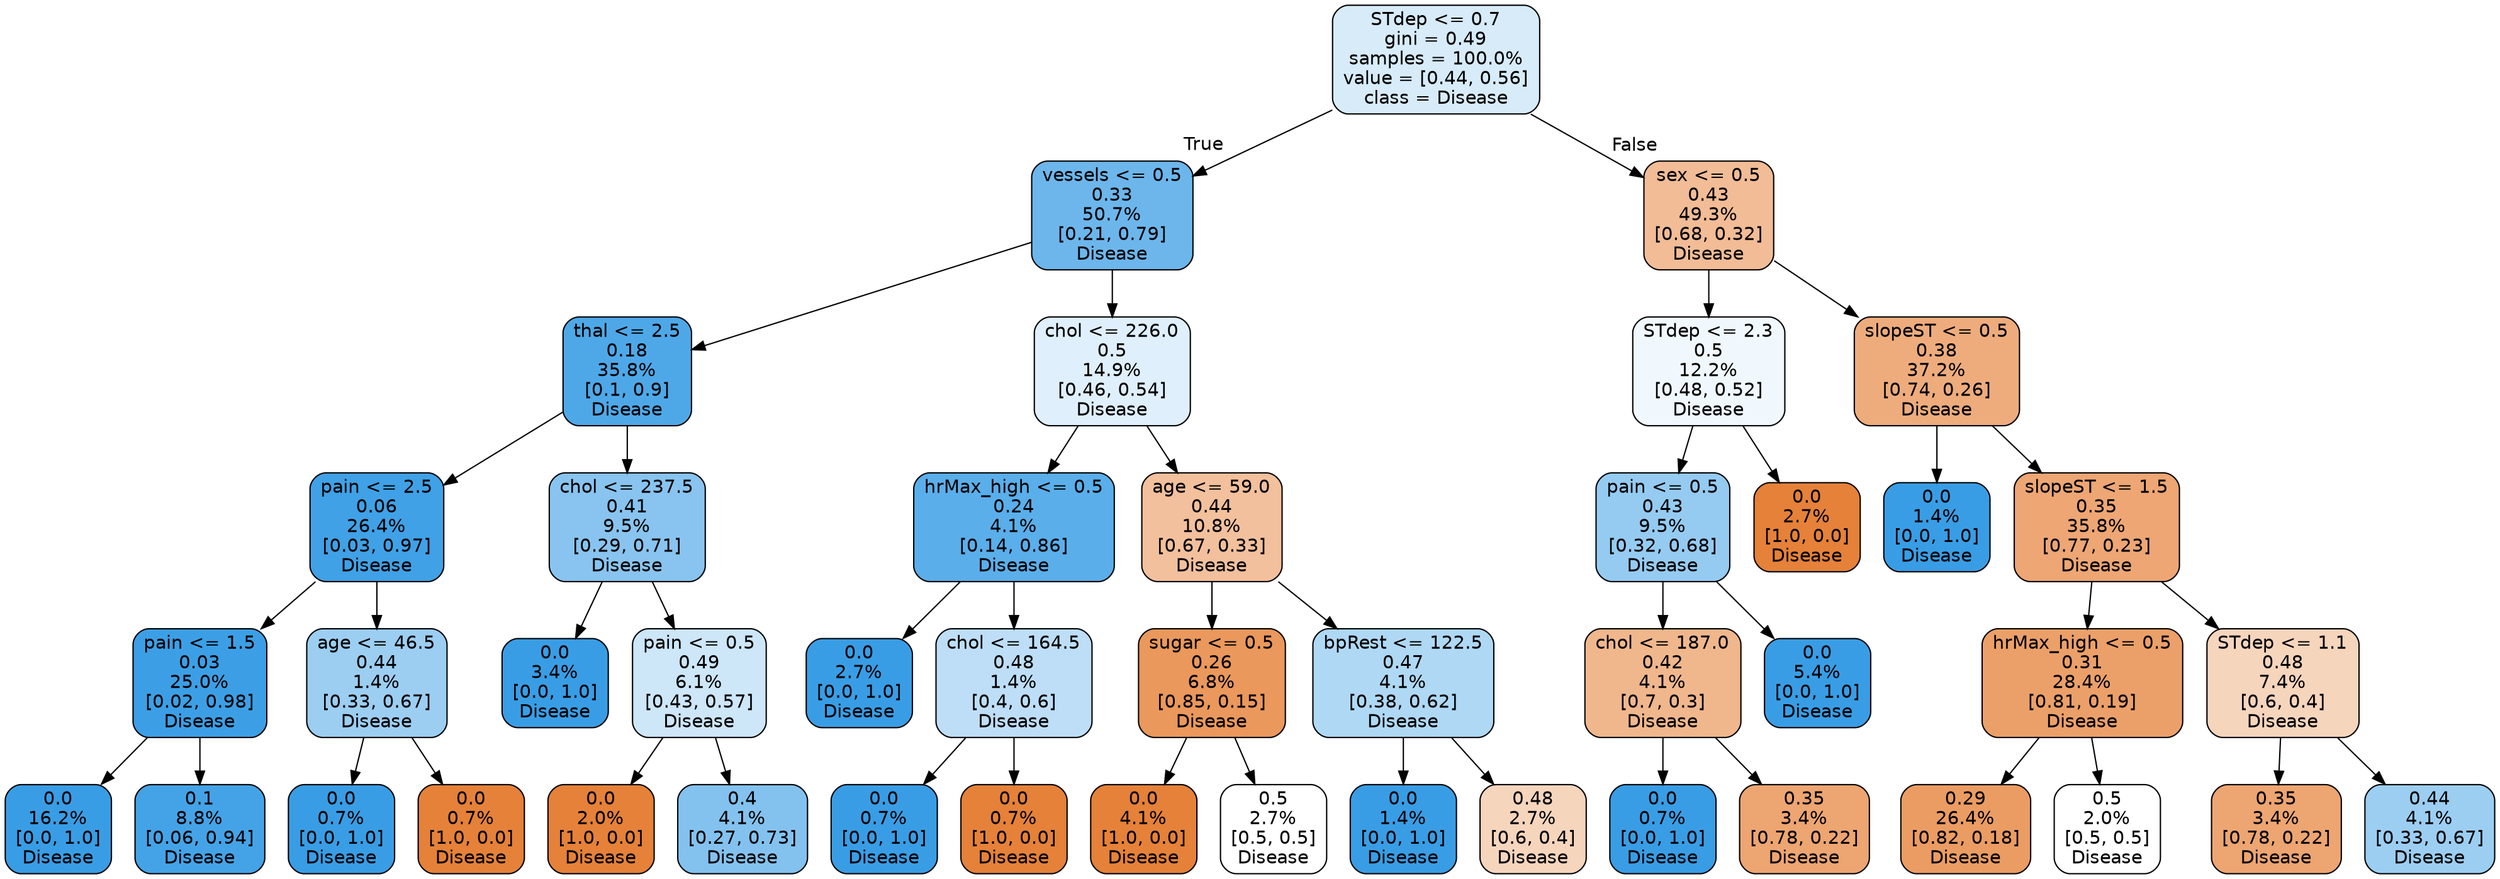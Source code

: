 digraph Tree {
node [shape=box, style="filled, rounded", color="black", fontname=helvetica] ;
edge [fontname=helvetica] ;
0 [label="STdep <= 0.7\ngini = 0.49\nsamples = 100.0%\nvalue = [0.44, 0.56]\nclass = Disease", fillcolor="#399de533"] ;
1 [label="vessels <= 0.5\n0.33\n50.7%\n[0.21, 0.79]\nDisease", fillcolor="#399de5bd"] ;
0 -> 1 [labeldistance=2.5, labelangle=45, headlabel="True"] ;
2 [label="thal <= 2.5\n0.18\n35.8%\n[0.1, 0.9]\nDisease", fillcolor="#399de5e3"] ;
1 -> 2 ;
3 [label="pain <= 2.5\n0.06\n26.4%\n[0.03, 0.97]\nDisease", fillcolor="#399de5f6"] ;
2 -> 3 ;
4 [label="pain <= 1.5\n0.03\n25.0%\n[0.02, 0.98]\nDisease", fillcolor="#399de5fb"] ;
3 -> 4 ;
5 [label="0.0\n16.2%\n[0.0, 1.0]\nDisease", fillcolor="#399de5ff"] ;
4 -> 5 ;
6 [label="0.1\n8.8%\n[0.06, 0.94]\nDisease", fillcolor="#399de5f0"] ;
4 -> 6 ;
7 [label="age <= 46.5\n0.44\n1.4%\n[0.33, 0.67]\nDisease", fillcolor="#399de57f"] ;
3 -> 7 ;
8 [label="0.0\n0.7%\n[0.0, 1.0]\nDisease", fillcolor="#399de5ff"] ;
7 -> 8 ;
9 [label="0.0\n0.7%\n[1.0, 0.0]\nDisease", fillcolor="#e58139ff"] ;
7 -> 9 ;
10 [label="chol <= 237.5\n0.41\n9.5%\n[0.29, 0.71]\nDisease", fillcolor="#399de599"] ;
2 -> 10 ;
11 [label="0.0\n3.4%\n[0.0, 1.0]\nDisease", fillcolor="#399de5ff"] ;
10 -> 11 ;
12 [label="pain <= 0.5\n0.49\n6.1%\n[0.43, 0.57]\nDisease", fillcolor="#399de540"] ;
10 -> 12 ;
13 [label="0.0\n2.0%\n[1.0, 0.0]\nDisease", fillcolor="#e58139ff"] ;
12 -> 13 ;
14 [label="0.4\n4.1%\n[0.27, 0.73]\nDisease", fillcolor="#399de59f"] ;
12 -> 14 ;
15 [label="chol <= 226.0\n0.5\n14.9%\n[0.46, 0.54]\nDisease", fillcolor="#399de528"] ;
1 -> 15 ;
16 [label="hrMax_high <= 0.5\n0.24\n4.1%\n[0.14, 0.86]\nDisease", fillcolor="#399de5d4"] ;
15 -> 16 ;
17 [label="0.0\n2.7%\n[0.0, 1.0]\nDisease", fillcolor="#399de5ff"] ;
16 -> 17 ;
18 [label="chol <= 164.5\n0.48\n1.4%\n[0.4, 0.6]\nDisease", fillcolor="#399de555"] ;
16 -> 18 ;
19 [label="0.0\n0.7%\n[0.0, 1.0]\nDisease", fillcolor="#399de5ff"] ;
18 -> 19 ;
20 [label="0.0\n0.7%\n[1.0, 0.0]\nDisease", fillcolor="#e58139ff"] ;
18 -> 20 ;
21 [label="age <= 59.0\n0.44\n10.8%\n[0.67, 0.33]\nDisease", fillcolor="#e581397f"] ;
15 -> 21 ;
22 [label="sugar <= 0.5\n0.26\n6.8%\n[0.85, 0.15]\nDisease", fillcolor="#e58139d1"] ;
21 -> 22 ;
23 [label="0.0\n4.1%\n[1.0, 0.0]\nDisease", fillcolor="#e58139ff"] ;
22 -> 23 ;
24 [label="0.5\n2.7%\n[0.5, 0.5]\nDisease", fillcolor="#e5813900"] ;
22 -> 24 ;
25 [label="bpRest <= 122.5\n0.47\n4.1%\n[0.38, 0.62]\nDisease", fillcolor="#399de566"] ;
21 -> 25 ;
26 [label="0.0\n1.4%\n[0.0, 1.0]\nDisease", fillcolor="#399de5ff"] ;
25 -> 26 ;
27 [label="0.48\n2.7%\n[0.6, 0.4]\nDisease", fillcolor="#e5813955"] ;
25 -> 27 ;
28 [label="sex <= 0.5\n0.43\n49.3%\n[0.68, 0.32]\nDisease", fillcolor="#e5813987"] ;
0 -> 28 [labeldistance=2.5, labelangle=-45, headlabel="False"] ;
29 [label="STdep <= 2.3\n0.5\n12.2%\n[0.48, 0.52]\nDisease", fillcolor="#399de511"] ;
28 -> 29 ;
30 [label="pain <= 0.5\n0.43\n9.5%\n[0.32, 0.68]\nDisease", fillcolor="#399de588"] ;
29 -> 30 ;
31 [label="chol <= 187.0\n0.42\n4.1%\n[0.7, 0.3]\nDisease", fillcolor="#e5813992"] ;
30 -> 31 ;
32 [label="0.0\n0.7%\n[0.0, 1.0]\nDisease", fillcolor="#399de5ff"] ;
31 -> 32 ;
33 [label="0.35\n3.4%\n[0.78, 0.22]\nDisease", fillcolor="#e58139b6"] ;
31 -> 33 ;
34 [label="0.0\n5.4%\n[0.0, 1.0]\nDisease", fillcolor="#399de5ff"] ;
30 -> 34 ;
35 [label="0.0\n2.7%\n[1.0, 0.0]\nDisease", fillcolor="#e58139ff"] ;
29 -> 35 ;
36 [label="slopeST <= 0.5\n0.38\n37.2%\n[0.74, 0.26]\nDisease", fillcolor="#e58139a7"] ;
28 -> 36 ;
37 [label="0.0\n1.4%\n[0.0, 1.0]\nDisease", fillcolor="#399de5ff"] ;
36 -> 37 ;
38 [label="slopeST <= 1.5\n0.35\n35.8%\n[0.77, 0.23]\nDisease", fillcolor="#e58139b3"] ;
36 -> 38 ;
39 [label="hrMax_high <= 0.5\n0.31\n28.4%\n[0.81, 0.19]\nDisease", fillcolor="#e58139c1"] ;
38 -> 39 ;
40 [label="0.29\n26.4%\n[0.82, 0.18]\nDisease", fillcolor="#e58139c8"] ;
39 -> 40 ;
41 [label="0.5\n2.0%\n[0.5, 0.5]\nDisease", fillcolor="#e5813900"] ;
39 -> 41 ;
42 [label="STdep <= 1.1\n0.48\n7.4%\n[0.6, 0.4]\nDisease", fillcolor="#e5813955"] ;
38 -> 42 ;
43 [label="0.35\n3.4%\n[0.78, 0.22]\nDisease", fillcolor="#e58139b6"] ;
42 -> 43 ;
44 [label="0.44\n4.1%\n[0.33, 0.67]\nDisease", fillcolor="#399de57f"] ;
42 -> 44 ;
}